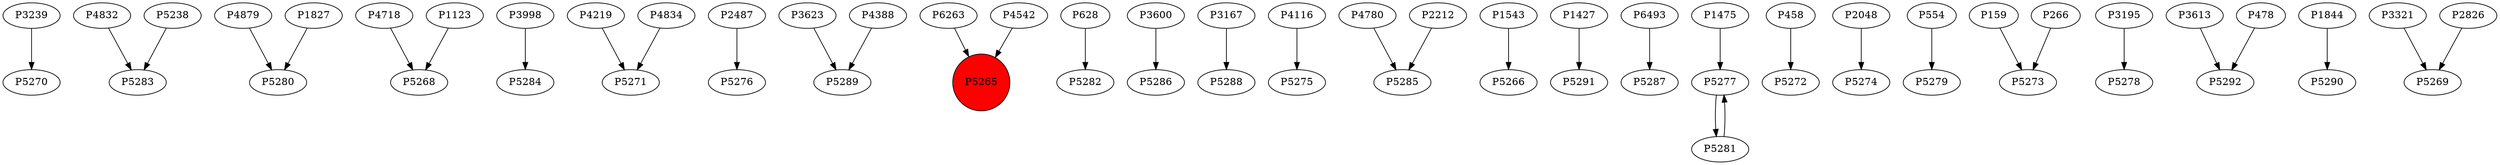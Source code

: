 digraph {
	P3239 -> P5270
	P4832 -> P5283
	P4879 -> P5280
	P4718 -> P5268
	P3998 -> P5284
	P4219 -> P5271
	P2487 -> P5276
	P3623 -> P5289
	P6263 -> P5265
	P628 -> P5282
	P3600 -> P5286
	P3167 -> P5288
	P4116 -> P5275
	P4388 -> P5289
	P5238 -> P5283
	P4780 -> P5285
	P1543 -> P5266
	P1427 -> P5291
	P6493 -> P5287
	P5277 -> P5281
	P4542 -> P5265
	P2212 -> P5285
	P458 -> P5272
	P2048 -> P5274
	P554 -> P5279
	P159 -> P5273
	P266 -> P5273
	P3195 -> P5278
	P4834 -> P5271
	P5281 -> P5277
	P1475 -> P5277
	P1827 -> P5280
	P3613 -> P5292
	P1123 -> P5268
	P1844 -> P5290
	P478 -> P5292
	P3321 -> P5269
	P2826 -> P5269
	P5265 [shape=circle]
	P5265 [style=filled]
	P5265 [fillcolor=red]
}